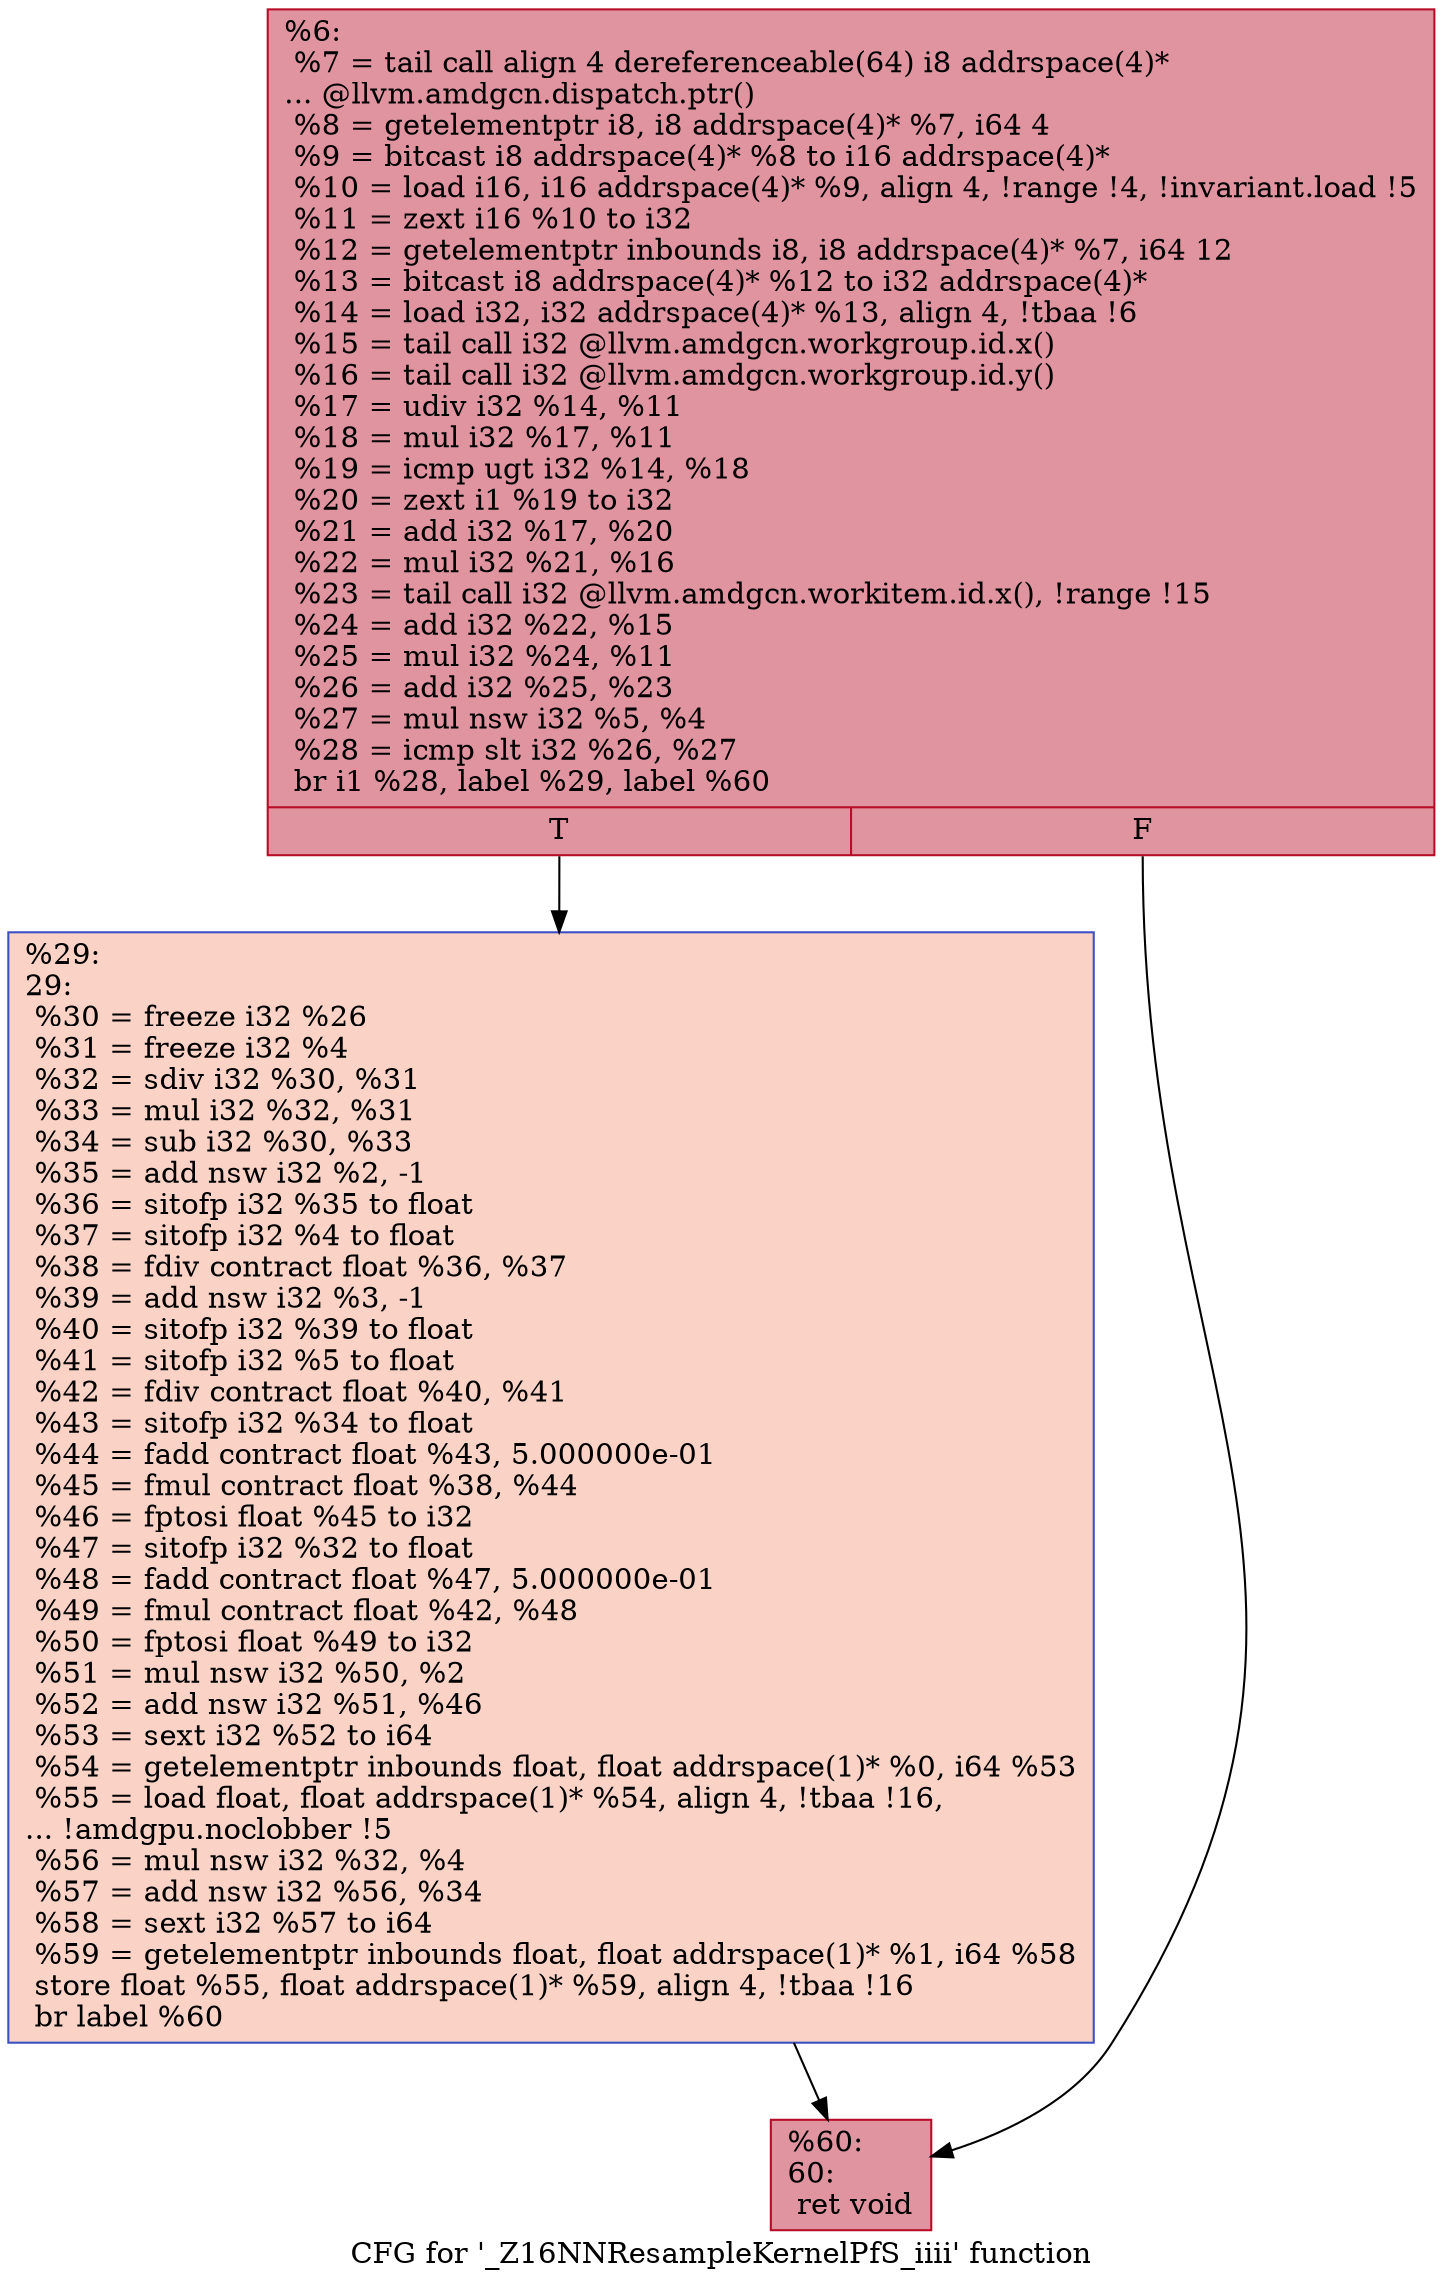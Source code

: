 digraph "CFG for '_Z16NNResampleKernelPfS_iiii' function" {
	label="CFG for '_Z16NNResampleKernelPfS_iiii' function";

	Node0x5be5850 [shape=record,color="#b70d28ff", style=filled, fillcolor="#b70d2870",label="{%6:\l  %7 = tail call align 4 dereferenceable(64) i8 addrspace(4)*\l... @llvm.amdgcn.dispatch.ptr()\l  %8 = getelementptr i8, i8 addrspace(4)* %7, i64 4\l  %9 = bitcast i8 addrspace(4)* %8 to i16 addrspace(4)*\l  %10 = load i16, i16 addrspace(4)* %9, align 4, !range !4, !invariant.load !5\l  %11 = zext i16 %10 to i32\l  %12 = getelementptr inbounds i8, i8 addrspace(4)* %7, i64 12\l  %13 = bitcast i8 addrspace(4)* %12 to i32 addrspace(4)*\l  %14 = load i32, i32 addrspace(4)* %13, align 4, !tbaa !6\l  %15 = tail call i32 @llvm.amdgcn.workgroup.id.x()\l  %16 = tail call i32 @llvm.amdgcn.workgroup.id.y()\l  %17 = udiv i32 %14, %11\l  %18 = mul i32 %17, %11\l  %19 = icmp ugt i32 %14, %18\l  %20 = zext i1 %19 to i32\l  %21 = add i32 %17, %20\l  %22 = mul i32 %21, %16\l  %23 = tail call i32 @llvm.amdgcn.workitem.id.x(), !range !15\l  %24 = add i32 %22, %15\l  %25 = mul i32 %24, %11\l  %26 = add i32 %25, %23\l  %27 = mul nsw i32 %5, %4\l  %28 = icmp slt i32 %26, %27\l  br i1 %28, label %29, label %60\l|{<s0>T|<s1>F}}"];
	Node0x5be5850:s0 -> Node0x5be80f0;
	Node0x5be5850:s1 -> Node0x5be8180;
	Node0x5be80f0 [shape=record,color="#3d50c3ff", style=filled, fillcolor="#f59c7d70",label="{%29:\l29:                                               \l  %30 = freeze i32 %26\l  %31 = freeze i32 %4\l  %32 = sdiv i32 %30, %31\l  %33 = mul i32 %32, %31\l  %34 = sub i32 %30, %33\l  %35 = add nsw i32 %2, -1\l  %36 = sitofp i32 %35 to float\l  %37 = sitofp i32 %4 to float\l  %38 = fdiv contract float %36, %37\l  %39 = add nsw i32 %3, -1\l  %40 = sitofp i32 %39 to float\l  %41 = sitofp i32 %5 to float\l  %42 = fdiv contract float %40, %41\l  %43 = sitofp i32 %34 to float\l  %44 = fadd contract float %43, 5.000000e-01\l  %45 = fmul contract float %38, %44\l  %46 = fptosi float %45 to i32\l  %47 = sitofp i32 %32 to float\l  %48 = fadd contract float %47, 5.000000e-01\l  %49 = fmul contract float %42, %48\l  %50 = fptosi float %49 to i32\l  %51 = mul nsw i32 %50, %2\l  %52 = add nsw i32 %51, %46\l  %53 = sext i32 %52 to i64\l  %54 = getelementptr inbounds float, float addrspace(1)* %0, i64 %53\l  %55 = load float, float addrspace(1)* %54, align 4, !tbaa !16,\l... !amdgpu.noclobber !5\l  %56 = mul nsw i32 %32, %4\l  %57 = add nsw i32 %56, %34\l  %58 = sext i32 %57 to i64\l  %59 = getelementptr inbounds float, float addrspace(1)* %1, i64 %58\l  store float %55, float addrspace(1)* %59, align 4, !tbaa !16\l  br label %60\l}"];
	Node0x5be80f0 -> Node0x5be8180;
	Node0x5be8180 [shape=record,color="#b70d28ff", style=filled, fillcolor="#b70d2870",label="{%60:\l60:                                               \l  ret void\l}"];
}
